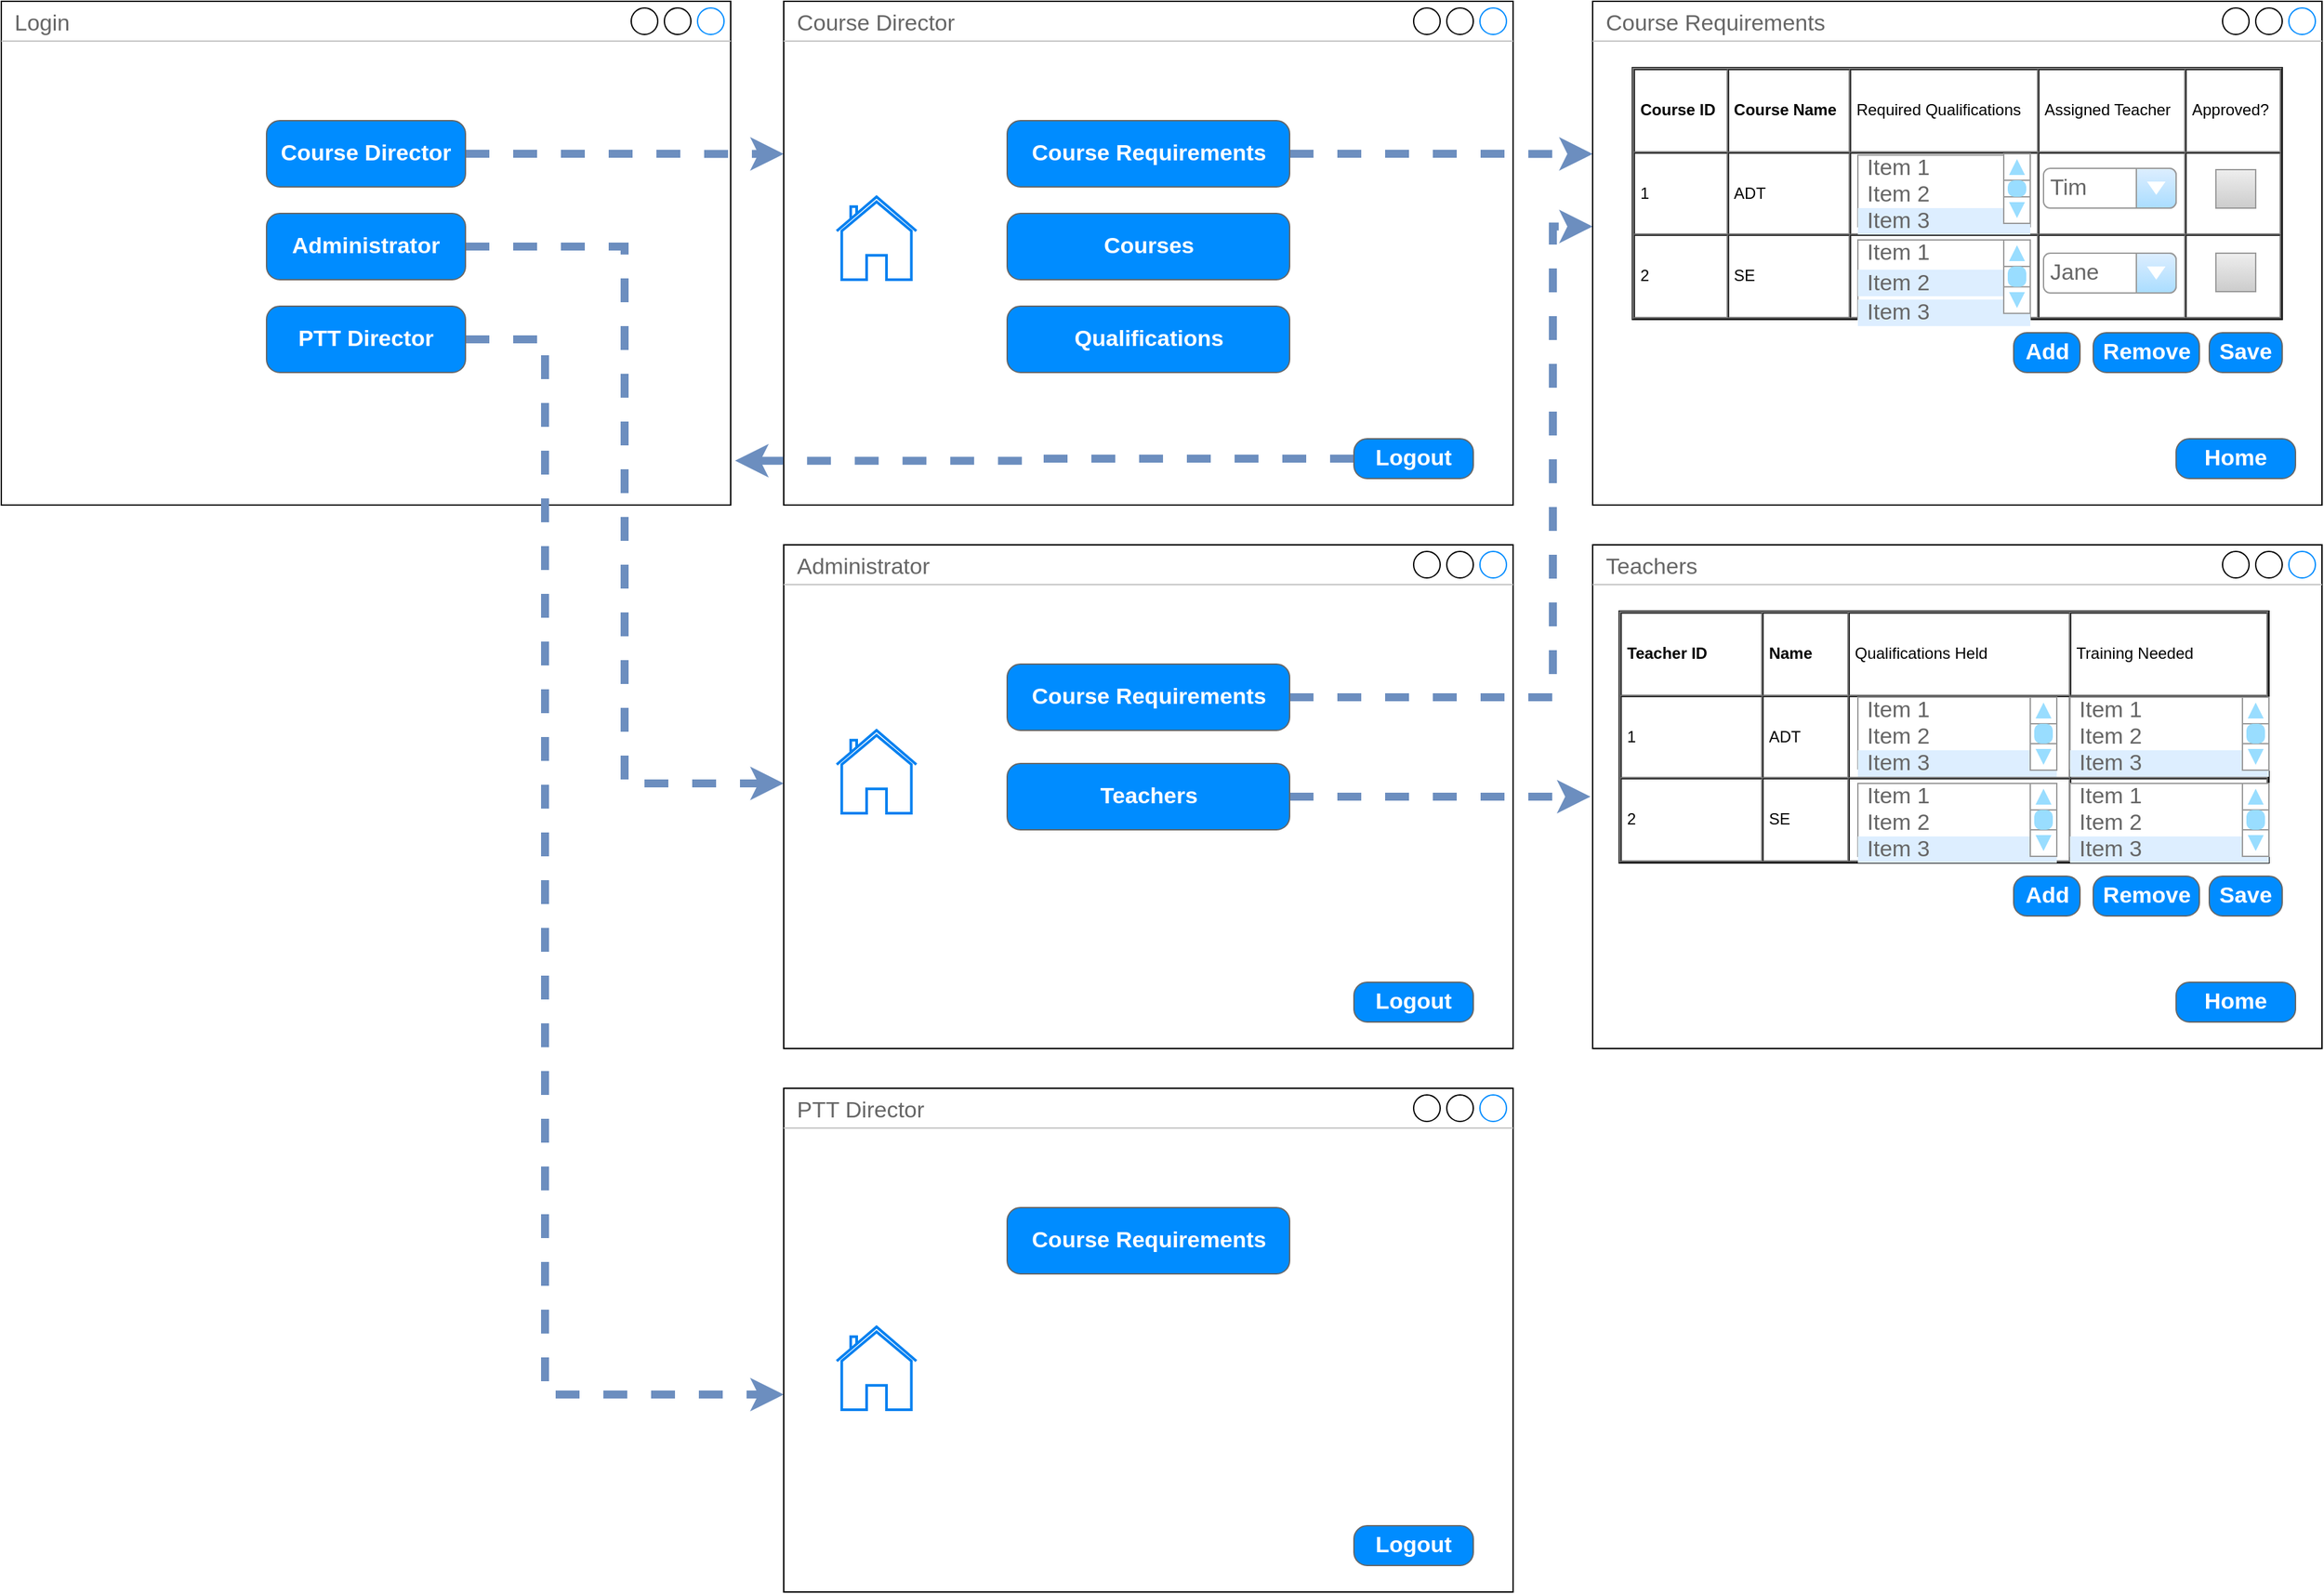 <mxfile version="12.7.1" type="github">
  <diagram id="q0DXG7_D4mCsrT8UMNSQ" name="Page-1">
    <mxGraphModel dx="1525" dy="1005" grid="1" gridSize="10" guides="1" tooltips="1" connect="1" arrows="1" fold="1" page="1" pageScale="1" pageWidth="827" pageHeight="1169" math="0" shadow="0">
      <root>
        <mxCell id="0" />
        <mxCell id="1" parent="0" />
        <mxCell id="L5prJ-QZaNP_GwUlff3l-1" value="Login" style="strokeWidth=1;shadow=0;dashed=0;align=center;html=1;shape=mxgraph.mockup.containers.window;align=left;verticalAlign=top;spacingLeft=8;strokeColor2=#008cff;strokeColor3=#c4c4c4;fontColor=#666666;mainText=;fontSize=17;labelBackgroundColor=none;" vertex="1" parent="1">
          <mxGeometry x="40" y="40" width="550" height="380" as="geometry" />
        </mxCell>
        <mxCell id="L5prJ-QZaNP_GwUlff3l-18" style="edgeStyle=orthogonalEdgeStyle;rounded=0;orthogonalLoop=1;jettySize=auto;html=1;entryX=0;entryY=0.303;entryDx=0;entryDy=0;entryPerimeter=0;strokeWidth=6;fillColor=#dae8fc;strokeColor=#6c8ebf;dashed=1;" edge="1" parent="1" source="L5prJ-QZaNP_GwUlff3l-2" target="L5prJ-QZaNP_GwUlff3l-5">
          <mxGeometry relative="1" as="geometry" />
        </mxCell>
        <mxCell id="L5prJ-QZaNP_GwUlff3l-2" value="Course Director" style="strokeWidth=1;shadow=0;dashed=0;align=center;html=1;shape=mxgraph.mockup.buttons.button;strokeColor=#666666;fontColor=#ffffff;mainText=;buttonStyle=round;fontSize=17;fontStyle=1;fillColor=#008cff;whiteSpace=wrap;" vertex="1" parent="1">
          <mxGeometry x="240" y="130" width="150" height="50" as="geometry" />
        </mxCell>
        <mxCell id="L5prJ-QZaNP_GwUlff3l-19" style="edgeStyle=orthogonalEdgeStyle;rounded=0;orthogonalLoop=1;jettySize=auto;html=1;strokeWidth=6;fillColor=#dae8fc;strokeColor=#6c8ebf;dashed=1;" edge="1" parent="1" source="L5prJ-QZaNP_GwUlff3l-3" target="L5prJ-QZaNP_GwUlff3l-11">
          <mxGeometry relative="1" as="geometry">
            <Array as="points">
              <mxPoint x="510" y="225" />
              <mxPoint x="510" y="630" />
            </Array>
          </mxGeometry>
        </mxCell>
        <mxCell id="L5prJ-QZaNP_GwUlff3l-3" value="Administrator" style="strokeWidth=1;shadow=0;dashed=0;align=center;html=1;shape=mxgraph.mockup.buttons.button;strokeColor=#666666;fontColor=#ffffff;mainText=;buttonStyle=round;fontSize=17;fontStyle=1;fillColor=#008cff;whiteSpace=wrap;" vertex="1" parent="1">
          <mxGeometry x="240" y="200" width="150" height="50" as="geometry" />
        </mxCell>
        <mxCell id="L5prJ-QZaNP_GwUlff3l-20" style="edgeStyle=orthogonalEdgeStyle;rounded=0;orthogonalLoop=1;jettySize=auto;html=1;entryX=0;entryY=0.608;entryDx=0;entryDy=0;entryPerimeter=0;strokeWidth=6;fillColor=#dae8fc;strokeColor=#6c8ebf;dashed=1;" edge="1" parent="1" source="L5prJ-QZaNP_GwUlff3l-4" target="L5prJ-QZaNP_GwUlff3l-15">
          <mxGeometry relative="1" as="geometry">
            <Array as="points">
              <mxPoint x="450" y="295" />
              <mxPoint x="450" y="1091" />
            </Array>
          </mxGeometry>
        </mxCell>
        <mxCell id="L5prJ-QZaNP_GwUlff3l-4" value="PTT Director" style="strokeWidth=1;shadow=0;dashed=0;align=center;html=1;shape=mxgraph.mockup.buttons.button;strokeColor=#666666;fontColor=#ffffff;mainText=;buttonStyle=round;fontSize=17;fontStyle=1;fillColor=#008cff;whiteSpace=wrap;" vertex="1" parent="1">
          <mxGeometry x="240" y="270" width="150" height="50" as="geometry" />
        </mxCell>
        <mxCell id="L5prJ-QZaNP_GwUlff3l-5" value="Course Director" style="strokeWidth=1;shadow=0;dashed=0;align=center;html=1;shape=mxgraph.mockup.containers.window;align=left;verticalAlign=top;spacingLeft=8;strokeColor2=#008cff;strokeColor3=#c4c4c4;fontColor=#666666;mainText=;fontSize=17;labelBackgroundColor=none;" vertex="1" parent="1">
          <mxGeometry x="630" y="40" width="550" height="380" as="geometry" />
        </mxCell>
        <mxCell id="L5prJ-QZaNP_GwUlff3l-103" style="edgeStyle=orthogonalEdgeStyle;rounded=0;orthogonalLoop=1;jettySize=auto;html=1;entryX=0;entryY=0.303;entryDx=0;entryDy=0;entryPerimeter=0;dashed=1;strokeColor=#6c8ebf;strokeWidth=6;fillColor=#dae8fc;" edge="1" parent="1" source="L5prJ-QZaNP_GwUlff3l-6" target="L5prJ-QZaNP_GwUlff3l-21">
          <mxGeometry relative="1" as="geometry" />
        </mxCell>
        <mxCell id="L5prJ-QZaNP_GwUlff3l-6" value="Course Requirements" style="strokeWidth=1;shadow=0;dashed=0;align=center;html=1;shape=mxgraph.mockup.buttons.button;strokeColor=#666666;fontColor=#ffffff;mainText=;buttonStyle=round;fontSize=17;fontStyle=1;fillColor=#008cff;whiteSpace=wrap;" vertex="1" parent="1">
          <mxGeometry x="798.5" y="130" width="213" height="50" as="geometry" />
        </mxCell>
        <mxCell id="L5prJ-QZaNP_GwUlff3l-9" value="Courses" style="strokeWidth=1;shadow=0;dashed=0;align=center;html=1;shape=mxgraph.mockup.buttons.button;strokeColor=#666666;fontColor=#ffffff;mainText=;buttonStyle=round;fontSize=17;fontStyle=1;fillColor=#008cff;whiteSpace=wrap;" vertex="1" parent="1">
          <mxGeometry x="798.5" y="200" width="213" height="50" as="geometry" />
        </mxCell>
        <mxCell id="L5prJ-QZaNP_GwUlff3l-10" value="Qualifications" style="strokeWidth=1;shadow=0;dashed=0;align=center;html=1;shape=mxgraph.mockup.buttons.button;strokeColor=#666666;fontColor=#ffffff;mainText=;buttonStyle=round;fontSize=17;fontStyle=1;fillColor=#008cff;whiteSpace=wrap;" vertex="1" parent="1">
          <mxGeometry x="798.5" y="270" width="213" height="50" as="geometry" />
        </mxCell>
        <mxCell id="L5prJ-QZaNP_GwUlff3l-11" value="Administrator" style="strokeWidth=1;shadow=0;dashed=0;align=center;html=1;shape=mxgraph.mockup.containers.window;align=left;verticalAlign=top;spacingLeft=8;strokeColor2=#008cff;strokeColor3=#c4c4c4;fontColor=#666666;mainText=;fontSize=17;labelBackgroundColor=none;" vertex="1" parent="1">
          <mxGeometry x="630" y="450" width="550" height="380" as="geometry" />
        </mxCell>
        <mxCell id="L5prJ-QZaNP_GwUlff3l-107" style="edgeStyle=orthogonalEdgeStyle;rounded=0;orthogonalLoop=1;jettySize=auto;html=1;entryX=0;entryY=0.447;entryDx=0;entryDy=0;entryPerimeter=0;dashed=1;strokeColor=#6c8ebf;strokeWidth=6;fillColor=#dae8fc;" edge="1" parent="1" source="L5prJ-QZaNP_GwUlff3l-12" target="L5prJ-QZaNP_GwUlff3l-21">
          <mxGeometry relative="1" as="geometry">
            <Array as="points">
              <mxPoint x="1210" y="565" />
              <mxPoint x="1210" y="210" />
            </Array>
          </mxGeometry>
        </mxCell>
        <mxCell id="L5prJ-QZaNP_GwUlff3l-12" value="Course Requirements" style="strokeWidth=1;shadow=0;dashed=0;align=center;html=1;shape=mxgraph.mockup.buttons.button;strokeColor=#666666;fontColor=#ffffff;mainText=;buttonStyle=round;fontSize=17;fontStyle=1;fillColor=#008cff;whiteSpace=wrap;" vertex="1" parent="1">
          <mxGeometry x="798.5" y="540" width="213" height="50" as="geometry" />
        </mxCell>
        <mxCell id="L5prJ-QZaNP_GwUlff3l-106" style="edgeStyle=orthogonalEdgeStyle;rounded=0;orthogonalLoop=1;jettySize=auto;html=1;entryX=-0.003;entryY=0.5;entryDx=0;entryDy=0;entryPerimeter=0;dashed=1;strokeColor=#6c8ebf;strokeWidth=6;fillColor=#dae8fc;" edge="1" parent="1" source="L5prJ-QZaNP_GwUlff3l-14" target="L5prJ-QZaNP_GwUlff3l-29">
          <mxGeometry relative="1" as="geometry" />
        </mxCell>
        <mxCell id="L5prJ-QZaNP_GwUlff3l-14" value="Teachers" style="strokeWidth=1;shadow=0;dashed=0;align=center;html=1;shape=mxgraph.mockup.buttons.button;strokeColor=#666666;fontColor=#ffffff;mainText=;buttonStyle=round;fontSize=17;fontStyle=1;fillColor=#008cff;whiteSpace=wrap;" vertex="1" parent="1">
          <mxGeometry x="798.5" y="615" width="213" height="50" as="geometry" />
        </mxCell>
        <mxCell id="L5prJ-QZaNP_GwUlff3l-15" value="PTT Director" style="strokeWidth=1;shadow=0;dashed=0;align=center;html=1;shape=mxgraph.mockup.containers.window;align=left;verticalAlign=top;spacingLeft=8;strokeColor2=#008cff;strokeColor3=#c4c4c4;fontColor=#666666;mainText=;fontSize=17;labelBackgroundColor=none;" vertex="1" parent="1">
          <mxGeometry x="630" y="860" width="550" height="380" as="geometry" />
        </mxCell>
        <mxCell id="L5prJ-QZaNP_GwUlff3l-16" value="Course Requirements" style="strokeWidth=1;shadow=0;dashed=0;align=center;html=1;shape=mxgraph.mockup.buttons.button;strokeColor=#666666;fontColor=#ffffff;mainText=;buttonStyle=round;fontSize=17;fontStyle=1;fillColor=#008cff;whiteSpace=wrap;" vertex="1" parent="1">
          <mxGeometry x="798.5" y="950" width="213" height="50" as="geometry" />
        </mxCell>
        <mxCell id="L5prJ-QZaNP_GwUlff3l-21" value="Course Requirements" style="strokeWidth=1;shadow=0;dashed=0;align=center;html=1;shape=mxgraph.mockup.containers.window;align=left;verticalAlign=top;spacingLeft=8;strokeColor2=#008cff;strokeColor3=#c4c4c4;fontColor=#666666;mainText=;fontSize=17;labelBackgroundColor=none;" vertex="1" parent="1">
          <mxGeometry x="1240" y="40" width="550" height="380" as="geometry" />
        </mxCell>
        <mxCell id="L5prJ-QZaNP_GwUlff3l-105" style="edgeStyle=orthogonalEdgeStyle;rounded=0;orthogonalLoop=1;jettySize=auto;html=1;entryX=1.006;entryY=0.912;entryDx=0;entryDy=0;entryPerimeter=0;dashed=1;strokeColor=#6c8ebf;strokeWidth=6;fillColor=#dae8fc;" edge="1" parent="1" source="L5prJ-QZaNP_GwUlff3l-25" target="L5prJ-QZaNP_GwUlff3l-1">
          <mxGeometry relative="1" as="geometry" />
        </mxCell>
        <mxCell id="L5prJ-QZaNP_GwUlff3l-25" value="Logout" style="strokeWidth=1;shadow=0;dashed=0;align=center;html=1;shape=mxgraph.mockup.buttons.button;strokeColor=#666666;fontColor=#ffffff;mainText=;buttonStyle=round;fontSize=17;fontStyle=1;fillColor=#008cff;whiteSpace=wrap;" vertex="1" parent="1">
          <mxGeometry x="1060" y="370" width="90" height="30" as="geometry" />
        </mxCell>
        <mxCell id="L5prJ-QZaNP_GwUlff3l-26" value="Logout" style="strokeWidth=1;shadow=0;dashed=0;align=center;html=1;shape=mxgraph.mockup.buttons.button;strokeColor=#666666;fontColor=#ffffff;mainText=;buttonStyle=round;fontSize=17;fontStyle=1;fillColor=#008cff;whiteSpace=wrap;" vertex="1" parent="1">
          <mxGeometry x="1060" y="780" width="90" height="30" as="geometry" />
        </mxCell>
        <mxCell id="L5prJ-QZaNP_GwUlff3l-27" value="Logout" style="strokeWidth=1;shadow=0;dashed=0;align=center;html=1;shape=mxgraph.mockup.buttons.button;strokeColor=#666666;fontColor=#ffffff;mainText=;buttonStyle=round;fontSize=17;fontStyle=1;fillColor=#008cff;whiteSpace=wrap;" vertex="1" parent="1">
          <mxGeometry x="1060" y="1190" width="90" height="30" as="geometry" />
        </mxCell>
        <mxCell id="L5prJ-QZaNP_GwUlff3l-28" value="Home" style="strokeWidth=1;shadow=0;dashed=0;align=center;html=1;shape=mxgraph.mockup.buttons.button;strokeColor=#666666;fontColor=#ffffff;mainText=;buttonStyle=round;fontSize=17;fontStyle=1;fillColor=#008cff;whiteSpace=wrap;" vertex="1" parent="1">
          <mxGeometry x="1680" y="370" width="90" height="30" as="geometry" />
        </mxCell>
        <mxCell id="L5prJ-QZaNP_GwUlff3l-29" value="Teachers" style="strokeWidth=1;shadow=0;dashed=0;align=center;html=1;shape=mxgraph.mockup.containers.window;align=left;verticalAlign=top;spacingLeft=8;strokeColor2=#008cff;strokeColor3=#c4c4c4;fontColor=#666666;mainText=;fontSize=17;labelBackgroundColor=none;" vertex="1" parent="1">
          <mxGeometry x="1240" y="450" width="550" height="380" as="geometry" />
        </mxCell>
        <mxCell id="L5prJ-QZaNP_GwUlff3l-30" value="Home" style="strokeWidth=1;shadow=0;dashed=0;align=center;html=1;shape=mxgraph.mockup.buttons.button;strokeColor=#666666;fontColor=#ffffff;mainText=;buttonStyle=round;fontSize=17;fontStyle=1;fillColor=#008cff;whiteSpace=wrap;" vertex="1" parent="1">
          <mxGeometry x="1680" y="780" width="90" height="30" as="geometry" />
        </mxCell>
        <mxCell id="L5prJ-QZaNP_GwUlff3l-31" value="" style="html=1;verticalLabelPosition=bottom;align=center;labelBackgroundColor=#ffffff;verticalAlign=top;strokeWidth=2;strokeColor=#0080F0;shadow=0;dashed=0;shape=mxgraph.ios7.icons.home;" vertex="1" parent="1">
          <mxGeometry x="670" y="187.5" width="60" height="62.5" as="geometry" />
        </mxCell>
        <mxCell id="L5prJ-QZaNP_GwUlff3l-32" value="" style="html=1;verticalLabelPosition=bottom;align=center;labelBackgroundColor=#ffffff;verticalAlign=top;strokeWidth=2;strokeColor=#0080F0;shadow=0;dashed=0;shape=mxgraph.ios7.icons.home;" vertex="1" parent="1">
          <mxGeometry x="670" y="590" width="60" height="62.5" as="geometry" />
        </mxCell>
        <mxCell id="L5prJ-QZaNP_GwUlff3l-33" value="" style="html=1;verticalLabelPosition=bottom;align=center;labelBackgroundColor=#ffffff;verticalAlign=top;strokeWidth=2;strokeColor=#0080F0;shadow=0;dashed=0;shape=mxgraph.ios7.icons.home;" vertex="1" parent="1">
          <mxGeometry x="670" y="1040" width="60" height="62.5" as="geometry" />
        </mxCell>
        <mxCell id="L5prJ-QZaNP_GwUlff3l-55" value="" style="group" vertex="1" connectable="0" parent="1">
          <mxGeometry x="1270" y="90" width="490" height="190" as="geometry" />
        </mxCell>
        <mxCell id="L5prJ-QZaNP_GwUlff3l-34" value="&lt;table cellpadding=&quot;4&quot; cellspacing=&quot;0&quot; border=&quot;1&quot; style=&quot;font-size: 1em ; width: 100% ; height: 100%&quot;&gt;&lt;tbody&gt;&lt;tr&gt;&lt;th&gt;Course ID&lt;/th&gt;&lt;th&gt;Course Name&lt;/th&gt;&lt;td&gt;Required Qualifications&lt;/td&gt;&lt;td&gt;Assigned Teacher&lt;/td&gt;&lt;td&gt;Approved?&lt;/td&gt;&lt;/tr&gt;&lt;tr&gt;&lt;td&gt;1&lt;/td&gt;&lt;td&gt;ADT&lt;/td&gt;&lt;td&gt;&lt;br&gt;&lt;/td&gt;&lt;td&gt;&lt;br&gt;&lt;/td&gt;&lt;td&gt;&lt;br&gt;&lt;/td&gt;&lt;/tr&gt;&lt;tr&gt;&lt;td&gt;2&lt;/td&gt;&lt;td&gt;SE&lt;/td&gt;&lt;td&gt;&lt;br&gt;&lt;/td&gt;&lt;td&gt;&lt;br&gt;&lt;/td&gt;&lt;td&gt;&lt;br&gt;&lt;/td&gt;&lt;/tr&gt;&lt;/tbody&gt;&lt;/table&gt; " style="verticalAlign=top;align=left;overflow=fill;fontSize=12;fontFamily=Helvetica;html=1" vertex="1" parent="L5prJ-QZaNP_GwUlff3l-55">
          <mxGeometry width="490" height="190" as="geometry" />
        </mxCell>
        <mxCell id="L5prJ-QZaNP_GwUlff3l-35" value="" style="strokeWidth=1;shadow=0;dashed=0;align=center;html=1;shape=mxgraph.mockup.forms.rrect;rSize=0;strokeColor=#999999;fillColor=#ffffff;" vertex="1" parent="L5prJ-QZaNP_GwUlff3l-55">
          <mxGeometry x="170" y="66" width="130" height="54" as="geometry" />
        </mxCell>
        <mxCell id="L5prJ-QZaNP_GwUlff3l-37" value="Item 1" style="strokeWidth=1;shadow=0;dashed=0;align=center;html=1;shape=mxgraph.mockup.forms.anchor;fontSize=17;fontColor=#666666;align=left;spacingLeft=5;resizeWidth=1;" vertex="1" parent="L5prJ-QZaNP_GwUlff3l-35">
          <mxGeometry width="130" height="20" relative="1" as="geometry">
            <mxPoint as="offset" />
          </mxGeometry>
        </mxCell>
        <mxCell id="L5prJ-QZaNP_GwUlff3l-38" value="Item 2" style="strokeWidth=1;shadow=0;dashed=0;align=center;html=1;shape=mxgraph.mockup.forms.anchor;fontSize=17;fontColor=#666666;align=left;spacingLeft=5;resizeWidth=1;" vertex="1" parent="L5prJ-QZaNP_GwUlff3l-35">
          <mxGeometry width="130" height="20" relative="1" as="geometry">
            <mxPoint y="20" as="offset" />
          </mxGeometry>
        </mxCell>
        <mxCell id="L5prJ-QZaNP_GwUlff3l-39" value="Item 3" style="strokeWidth=1;shadow=0;dashed=0;align=center;html=1;shape=mxgraph.mockup.forms.rrect;rSize=0;fontSize=17;fontColor=#666666;align=left;spacingLeft=5;fillColor=#ddeeff;strokeColor=none;resizeWidth=1;" vertex="1" parent="L5prJ-QZaNP_GwUlff3l-35">
          <mxGeometry width="130" height="20" relative="1" as="geometry">
            <mxPoint y="40" as="offset" />
          </mxGeometry>
        </mxCell>
        <mxCell id="L5prJ-QZaNP_GwUlff3l-40" value="" style="strokeWidth=1;shadow=0;dashed=0;align=center;html=1;shape=mxgraph.mockup.forms.anchor;fontSize=17;fontColor=#666666;align=left;spacingLeft=5;resizeWidth=1;" vertex="1" parent="L5prJ-QZaNP_GwUlff3l-35">
          <mxGeometry width="130" height="20" relative="1" as="geometry">
            <mxPoint y="60" as="offset" />
          </mxGeometry>
        </mxCell>
        <mxCell id="L5prJ-QZaNP_GwUlff3l-41" value="" style="verticalLabelPosition=bottom;shadow=0;dashed=0;align=center;html=1;verticalAlign=top;strokeWidth=1;shape=mxgraph.mockup.navigation.scrollBar;strokeColor=#999999;barPos=20;fillColor2=#99ddff;strokeColor2=none;direction=north;" vertex="1" parent="L5prJ-QZaNP_GwUlff3l-55">
          <mxGeometry x="280" y="65" width="20" height="52.5" as="geometry" />
        </mxCell>
        <mxCell id="L5prJ-QZaNP_GwUlff3l-42" value="" style="verticalLabelPosition=bottom;shadow=0;dashed=0;align=center;html=1;verticalAlign=top;strokeWidth=1;shape=mxgraph.mockup.navigation.scrollBar;strokeColor=#999999;barPos=20;fillColor2=#99ddff;strokeColor2=none;direction=north;" vertex="1" parent="L5prJ-QZaNP_GwUlff3l-55">
          <mxGeometry x="280" y="130" width="20" height="52.5" as="geometry" />
        </mxCell>
        <mxCell id="L5prJ-QZaNP_GwUlff3l-43" value="" style="strokeWidth=1;shadow=0;dashed=0;align=center;html=1;shape=mxgraph.mockup.forms.rrect;rSize=0;strokeColor=#999999;fillColor=#ffffff;" vertex="1" parent="L5prJ-QZaNP_GwUlff3l-55">
          <mxGeometry x="170" y="130" width="130" height="60" as="geometry" />
        </mxCell>
        <mxCell id="L5prJ-QZaNP_GwUlff3l-44" value="Item 1" style="strokeWidth=1;shadow=0;dashed=0;align=center;html=1;shape=mxgraph.mockup.forms.anchor;fontSize=17;fontColor=#666666;align=left;spacingLeft=5;resizeWidth=1;" vertex="1" parent="L5prJ-QZaNP_GwUlff3l-43">
          <mxGeometry width="130" height="20" relative="1" as="geometry">
            <mxPoint as="offset" />
          </mxGeometry>
        </mxCell>
        <mxCell id="L5prJ-QZaNP_GwUlff3l-45" value="Item 2" style="strokeWidth=1;shadow=0;dashed=0;align=center;html=1;shape=mxgraph.mockup.forms.anchor;fontSize=17;fontColor=#666666;align=left;spacingLeft=5;resizeWidth=1;" vertex="1" parent="L5prJ-QZaNP_GwUlff3l-43">
          <mxGeometry width="130" height="20" relative="1" as="geometry">
            <mxPoint y="20" as="offset" />
          </mxGeometry>
        </mxCell>
        <mxCell id="L5prJ-QZaNP_GwUlff3l-46" value="Item 2" style="strokeWidth=1;shadow=0;dashed=0;align=center;html=1;shape=mxgraph.mockup.forms.rrect;rSize=0;fontSize=17;fontColor=#666666;align=left;spacingLeft=5;fillColor=#ddeeff;strokeColor=none;resizeWidth=1;" vertex="1" parent="L5prJ-QZaNP_GwUlff3l-43">
          <mxGeometry width="130" height="20" relative="1" as="geometry">
            <mxPoint y="22.5" as="offset" />
          </mxGeometry>
        </mxCell>
        <mxCell id="L5prJ-QZaNP_GwUlff3l-47" value="" style="strokeWidth=1;shadow=0;dashed=0;align=center;html=1;shape=mxgraph.mockup.forms.anchor;fontSize=17;fontColor=#666666;align=left;spacingLeft=5;resizeWidth=1;" vertex="1" parent="L5prJ-QZaNP_GwUlff3l-43">
          <mxGeometry width="130" height="20" relative="1" as="geometry">
            <mxPoint y="60" as="offset" />
          </mxGeometry>
        </mxCell>
        <mxCell id="L5prJ-QZaNP_GwUlff3l-49" value="Item 3" style="strokeWidth=1;shadow=0;dashed=0;align=center;html=1;shape=mxgraph.mockup.forms.rrect;rSize=0;fontSize=17;fontColor=#666666;align=left;spacingLeft=5;fillColor=#ddeeff;strokeColor=none;resizeWidth=1;" vertex="1" parent="L5prJ-QZaNP_GwUlff3l-43">
          <mxGeometry width="130" height="20" relative="1" as="geometry">
            <mxPoint y="45" as="offset" />
          </mxGeometry>
        </mxCell>
        <mxCell id="L5prJ-QZaNP_GwUlff3l-48" value="" style="verticalLabelPosition=bottom;shadow=0;dashed=0;align=center;html=1;verticalAlign=top;strokeWidth=1;shape=mxgraph.mockup.navigation.scrollBar;strokeColor=#999999;barPos=100;fillColor2=#99ddff;strokeColor2=none;direction=north;" vertex="1" parent="L5prJ-QZaNP_GwUlff3l-43">
          <mxGeometry x="110" width="20" height="55.385" as="geometry" />
        </mxCell>
        <mxCell id="L5prJ-QZaNP_GwUlff3l-50" value="Tim" style="strokeWidth=1;shadow=0;dashed=0;align=center;html=1;shape=mxgraph.mockup.forms.comboBox;strokeColor=#999999;fillColor=#ddeeff;align=left;fillColor2=#aaddff;mainText=;fontColor=#666666;fontSize=17;spacingLeft=3;" vertex="1" parent="L5prJ-QZaNP_GwUlff3l-55">
          <mxGeometry x="310" y="76" width="100" height="30" as="geometry" />
        </mxCell>
        <mxCell id="L5prJ-QZaNP_GwUlff3l-51" value="Jane" style="strokeWidth=1;shadow=0;dashed=0;align=center;html=1;shape=mxgraph.mockup.forms.comboBox;strokeColor=#999999;fillColor=#ddeeff;align=left;fillColor2=#aaddff;mainText=;fontColor=#666666;fontSize=17;spacingLeft=3;" vertex="1" parent="L5prJ-QZaNP_GwUlff3l-55">
          <mxGeometry x="310" y="140" width="100" height="30" as="geometry" />
        </mxCell>
        <mxCell id="L5prJ-QZaNP_GwUlff3l-52" value="" style="strokeWidth=1;shadow=0;dashed=0;align=center;html=1;shape=mxgraph.mockup.forms.rrect;rSize=0;fillColor=#eeeeee;strokeColor=#999999;gradientColor=#cccccc;align=left;spacingLeft=4;fontSize=17;fontColor=#666666;labelPosition=right;" vertex="1" parent="L5prJ-QZaNP_GwUlff3l-55">
          <mxGeometry x="440" y="77" width="30" height="29" as="geometry" />
        </mxCell>
        <mxCell id="L5prJ-QZaNP_GwUlff3l-53" value="" style="strokeWidth=1;shadow=0;dashed=0;align=center;html=1;shape=mxgraph.mockup.forms.rrect;rSize=0;fillColor=#eeeeee;strokeColor=#999999;gradientColor=#cccccc;align=left;spacingLeft=4;fontSize=17;fontColor=#666666;labelPosition=right;" vertex="1" parent="L5prJ-QZaNP_GwUlff3l-55">
          <mxGeometry x="440" y="140" width="30" height="29" as="geometry" />
        </mxCell>
        <mxCell id="L5prJ-QZaNP_GwUlff3l-54" value="" style="shape=image;html=1;verticalAlign=top;verticalLabelPosition=bottom;labelBackgroundColor=#ffffff;imageAspect=0;aspect=fixed;image=https://cdn0.iconfinder.com/data/icons/typicons-2/24/tick-128.png" vertex="1" parent="L5prJ-QZaNP_GwUlff3l-55">
          <mxGeometry x="440" y="73.75" width="30" height="30" as="geometry" />
        </mxCell>
        <mxCell id="L5prJ-QZaNP_GwUlff3l-56" value="Add" style="strokeWidth=1;shadow=0;dashed=0;align=center;html=1;shape=mxgraph.mockup.buttons.button;strokeColor=#666666;fontColor=#ffffff;mainText=;buttonStyle=round;fontSize=17;fontStyle=1;fillColor=#008cff;whiteSpace=wrap;" vertex="1" parent="1">
          <mxGeometry x="1557.5" y="290" width="50" height="30" as="geometry" />
        </mxCell>
        <mxCell id="L5prJ-QZaNP_GwUlff3l-57" value="Remove" style="strokeWidth=1;shadow=0;dashed=0;align=center;html=1;shape=mxgraph.mockup.buttons.button;strokeColor=#666666;fontColor=#ffffff;mainText=;buttonStyle=round;fontSize=17;fontStyle=1;fillColor=#008cff;whiteSpace=wrap;" vertex="1" parent="1">
          <mxGeometry x="1617.5" y="290" width="80" height="30" as="geometry" />
        </mxCell>
        <mxCell id="L5prJ-QZaNP_GwUlff3l-58" value="Save" style="strokeWidth=1;shadow=0;dashed=0;align=center;html=1;shape=mxgraph.mockup.buttons.button;strokeColor=#666666;fontColor=#ffffff;mainText=;buttonStyle=round;fontSize=17;fontStyle=1;fillColor=#008cff;whiteSpace=wrap;" vertex="1" parent="1">
          <mxGeometry x="1705" y="290" width="55" height="30" as="geometry" />
        </mxCell>
        <mxCell id="L5prJ-QZaNP_GwUlff3l-59" value="" style="group" vertex="1" connectable="0" parent="1">
          <mxGeometry x="1260" y="500" width="490" height="190" as="geometry" />
        </mxCell>
        <mxCell id="L5prJ-QZaNP_GwUlff3l-60" value="&lt;table cellpadding=&quot;4&quot; cellspacing=&quot;0&quot; border=&quot;1&quot; style=&quot;font-size: 1em ; width: 100% ; height: 100%&quot;&gt;&lt;tbody&gt;&lt;tr&gt;&lt;th&gt;Teacher ID&lt;/th&gt;&lt;th&gt;Name&lt;/th&gt;&lt;td&gt;Qualifications Held&lt;/td&gt;&lt;td&gt;Training Needed&lt;/td&gt;&lt;/tr&gt;&lt;tr&gt;&lt;td&gt;1&lt;/td&gt;&lt;td&gt;ADT&lt;/td&gt;&lt;td&gt;&lt;br&gt;&lt;/td&gt;&lt;td&gt;&lt;br&gt;&lt;/td&gt;&lt;/tr&gt;&lt;tr&gt;&lt;td&gt;2&lt;/td&gt;&lt;td&gt;SE&lt;/td&gt;&lt;td&gt;&lt;br&gt;&lt;/td&gt;&lt;td&gt;&lt;br&gt;&lt;/td&gt;&lt;/tr&gt;&lt;/tbody&gt;&lt;/table&gt; " style="verticalAlign=top;align=left;overflow=fill;fontSize=12;fontFamily=Helvetica;html=1" vertex="1" parent="L5prJ-QZaNP_GwUlff3l-59">
          <mxGeometry width="490" height="190" as="geometry" />
        </mxCell>
        <mxCell id="L5prJ-QZaNP_GwUlff3l-61" value="" style="strokeWidth=1;shadow=0;dashed=0;align=center;html=1;shape=mxgraph.mockup.forms.rrect;rSize=0;strokeColor=#999999;fillColor=#ffffff;" vertex="1" parent="L5prJ-QZaNP_GwUlff3l-59">
          <mxGeometry x="180" y="65" width="150" height="54" as="geometry" />
        </mxCell>
        <mxCell id="L5prJ-QZaNP_GwUlff3l-62" value="Item 1" style="strokeWidth=1;shadow=0;dashed=0;align=center;html=1;shape=mxgraph.mockup.forms.anchor;fontSize=17;fontColor=#666666;align=left;spacingLeft=5;resizeWidth=1;" vertex="1" parent="L5prJ-QZaNP_GwUlff3l-61">
          <mxGeometry width="150" height="20" relative="1" as="geometry">
            <mxPoint as="offset" />
          </mxGeometry>
        </mxCell>
        <mxCell id="L5prJ-QZaNP_GwUlff3l-63" value="Item 2" style="strokeWidth=1;shadow=0;dashed=0;align=center;html=1;shape=mxgraph.mockup.forms.anchor;fontSize=17;fontColor=#666666;align=left;spacingLeft=5;resizeWidth=1;" vertex="1" parent="L5prJ-QZaNP_GwUlff3l-61">
          <mxGeometry width="150" height="20" relative="1" as="geometry">
            <mxPoint y="20" as="offset" />
          </mxGeometry>
        </mxCell>
        <mxCell id="L5prJ-QZaNP_GwUlff3l-64" value="Item 3" style="strokeWidth=1;shadow=0;dashed=0;align=center;html=1;shape=mxgraph.mockup.forms.rrect;rSize=0;fontSize=17;fontColor=#666666;align=left;spacingLeft=5;fillColor=#ddeeff;strokeColor=none;resizeWidth=1;" vertex="1" parent="L5prJ-QZaNP_GwUlff3l-61">
          <mxGeometry width="150" height="20" relative="1" as="geometry">
            <mxPoint y="40" as="offset" />
          </mxGeometry>
        </mxCell>
        <mxCell id="L5prJ-QZaNP_GwUlff3l-65" value="" style="strokeWidth=1;shadow=0;dashed=0;align=center;html=1;shape=mxgraph.mockup.forms.anchor;fontSize=17;fontColor=#666666;align=left;spacingLeft=5;resizeWidth=1;" vertex="1" parent="L5prJ-QZaNP_GwUlff3l-61">
          <mxGeometry width="150" height="20" relative="1" as="geometry">
            <mxPoint y="60" as="offset" />
          </mxGeometry>
        </mxCell>
        <mxCell id="L5prJ-QZaNP_GwUlff3l-66" value="" style="verticalLabelPosition=bottom;shadow=0;dashed=0;align=center;html=1;verticalAlign=top;strokeWidth=1;shape=mxgraph.mockup.navigation.scrollBar;strokeColor=#999999;barPos=20;fillColor2=#99ddff;strokeColor2=none;direction=north;" vertex="1" parent="L5prJ-QZaNP_GwUlff3l-59">
          <mxGeometry x="310" y="65" width="20" height="55" as="geometry" />
        </mxCell>
        <mxCell id="L5prJ-QZaNP_GwUlff3l-84" value="" style="verticalLabelPosition=bottom;shadow=0;dashed=0;align=center;html=1;verticalAlign=top;strokeWidth=1;shape=mxgraph.mockup.navigation.scrollBar;strokeColor=#999999;barPos=20;fillColor2=#99ddff;strokeColor2=none;direction=north;" vertex="1" parent="L5prJ-QZaNP_GwUlff3l-59">
          <mxGeometry x="310" y="130" width="20" height="55" as="geometry" />
        </mxCell>
        <mxCell id="L5prJ-QZaNP_GwUlff3l-85" value="" style="strokeWidth=1;shadow=0;dashed=0;align=center;html=1;shape=mxgraph.mockup.forms.rrect;rSize=0;strokeColor=#999999;fillColor=#ffffff;" vertex="1" parent="L5prJ-QZaNP_GwUlff3l-59">
          <mxGeometry x="180" y="130" width="150" height="55" as="geometry" />
        </mxCell>
        <mxCell id="L5prJ-QZaNP_GwUlff3l-86" value="Item 1" style="strokeWidth=1;shadow=0;dashed=0;align=center;html=1;shape=mxgraph.mockup.forms.anchor;fontSize=17;fontColor=#666666;align=left;spacingLeft=5;resizeWidth=1;" vertex="1" parent="L5prJ-QZaNP_GwUlff3l-85">
          <mxGeometry width="150" height="20" relative="1" as="geometry">
            <mxPoint as="offset" />
          </mxGeometry>
        </mxCell>
        <mxCell id="L5prJ-QZaNP_GwUlff3l-87" value="Item 2" style="strokeWidth=1;shadow=0;dashed=0;align=center;html=1;shape=mxgraph.mockup.forms.anchor;fontSize=17;fontColor=#666666;align=left;spacingLeft=5;resizeWidth=1;" vertex="1" parent="L5prJ-QZaNP_GwUlff3l-85">
          <mxGeometry width="150" height="20" relative="1" as="geometry">
            <mxPoint y="20" as="offset" />
          </mxGeometry>
        </mxCell>
        <mxCell id="L5prJ-QZaNP_GwUlff3l-88" value="Item 3" style="strokeWidth=1;shadow=0;dashed=0;align=center;html=1;shape=mxgraph.mockup.forms.rrect;rSize=0;fontSize=17;fontColor=#666666;align=left;spacingLeft=5;fillColor=#ddeeff;strokeColor=none;resizeWidth=1;" vertex="1" parent="L5prJ-QZaNP_GwUlff3l-85">
          <mxGeometry width="150" height="20" relative="1" as="geometry">
            <mxPoint y="40" as="offset" />
          </mxGeometry>
        </mxCell>
        <mxCell id="L5prJ-QZaNP_GwUlff3l-89" value="" style="strokeWidth=1;shadow=0;dashed=0;align=center;html=1;shape=mxgraph.mockup.forms.anchor;fontSize=17;fontColor=#666666;align=left;spacingLeft=5;resizeWidth=1;" vertex="1" parent="L5prJ-QZaNP_GwUlff3l-85">
          <mxGeometry width="150" height="20" relative="1" as="geometry">
            <mxPoint y="60" as="offset" />
          </mxGeometry>
        </mxCell>
        <mxCell id="L5prJ-QZaNP_GwUlff3l-90" value="" style="verticalLabelPosition=bottom;shadow=0;dashed=0;align=center;html=1;verticalAlign=top;strokeWidth=1;shape=mxgraph.mockup.navigation.scrollBar;strokeColor=#999999;barPos=20;fillColor2=#99ddff;strokeColor2=none;direction=north;" vertex="1" parent="L5prJ-QZaNP_GwUlff3l-85">
          <mxGeometry x="130" width="20" height="55" as="geometry" />
        </mxCell>
        <mxCell id="L5prJ-QZaNP_GwUlff3l-91" value="" style="strokeWidth=1;shadow=0;dashed=0;align=center;html=1;shape=mxgraph.mockup.forms.rrect;rSize=0;strokeColor=#999999;fillColor=#ffffff;" vertex="1" parent="L5prJ-QZaNP_GwUlff3l-59">
          <mxGeometry x="340" y="65" width="150" height="54" as="geometry" />
        </mxCell>
        <mxCell id="L5prJ-QZaNP_GwUlff3l-92" value="Item 1" style="strokeWidth=1;shadow=0;dashed=0;align=center;html=1;shape=mxgraph.mockup.forms.anchor;fontSize=17;fontColor=#666666;align=left;spacingLeft=5;resizeWidth=1;" vertex="1" parent="L5prJ-QZaNP_GwUlff3l-91">
          <mxGeometry width="150" height="20" relative="1" as="geometry">
            <mxPoint as="offset" />
          </mxGeometry>
        </mxCell>
        <mxCell id="L5prJ-QZaNP_GwUlff3l-93" value="Item 2" style="strokeWidth=1;shadow=0;dashed=0;align=center;html=1;shape=mxgraph.mockup.forms.anchor;fontSize=17;fontColor=#666666;align=left;spacingLeft=5;resizeWidth=1;" vertex="1" parent="L5prJ-QZaNP_GwUlff3l-91">
          <mxGeometry width="150" height="20" relative="1" as="geometry">
            <mxPoint y="20" as="offset" />
          </mxGeometry>
        </mxCell>
        <mxCell id="L5prJ-QZaNP_GwUlff3l-94" value="Item 3" style="strokeWidth=1;shadow=0;dashed=0;align=center;html=1;shape=mxgraph.mockup.forms.rrect;rSize=0;fontSize=17;fontColor=#666666;align=left;spacingLeft=5;fillColor=#ddeeff;strokeColor=none;resizeWidth=1;" vertex="1" parent="L5prJ-QZaNP_GwUlff3l-91">
          <mxGeometry width="150" height="20" relative="1" as="geometry">
            <mxPoint y="40" as="offset" />
          </mxGeometry>
        </mxCell>
        <mxCell id="L5prJ-QZaNP_GwUlff3l-95" value="" style="strokeWidth=1;shadow=0;dashed=0;align=center;html=1;shape=mxgraph.mockup.forms.anchor;fontSize=17;fontColor=#666666;align=left;spacingLeft=5;resizeWidth=1;" vertex="1" parent="L5prJ-QZaNP_GwUlff3l-91">
          <mxGeometry width="150" height="20" relative="1" as="geometry">
            <mxPoint y="60" as="offset" />
          </mxGeometry>
        </mxCell>
        <mxCell id="L5prJ-QZaNP_GwUlff3l-96" value="" style="verticalLabelPosition=bottom;shadow=0;dashed=0;align=center;html=1;verticalAlign=top;strokeWidth=1;shape=mxgraph.mockup.navigation.scrollBar;strokeColor=#999999;barPos=20;fillColor2=#99ddff;strokeColor2=none;direction=north;" vertex="1" parent="L5prJ-QZaNP_GwUlff3l-59">
          <mxGeometry x="470" y="65" width="20" height="55" as="geometry" />
        </mxCell>
        <mxCell id="L5prJ-QZaNP_GwUlff3l-97" value="" style="strokeWidth=1;shadow=0;dashed=0;align=center;html=1;shape=mxgraph.mockup.forms.rrect;rSize=0;strokeColor=#999999;fillColor=#ffffff;" vertex="1" parent="L5prJ-QZaNP_GwUlff3l-59">
          <mxGeometry x="340" y="130" width="150" height="55" as="geometry" />
        </mxCell>
        <mxCell id="L5prJ-QZaNP_GwUlff3l-98" value="Item 1" style="strokeWidth=1;shadow=0;dashed=0;align=center;html=1;shape=mxgraph.mockup.forms.anchor;fontSize=17;fontColor=#666666;align=left;spacingLeft=5;resizeWidth=1;" vertex="1" parent="L5prJ-QZaNP_GwUlff3l-97">
          <mxGeometry width="150" height="20" relative="1" as="geometry">
            <mxPoint as="offset" />
          </mxGeometry>
        </mxCell>
        <mxCell id="L5prJ-QZaNP_GwUlff3l-99" value="Item 2" style="strokeWidth=1;shadow=0;dashed=0;align=center;html=1;shape=mxgraph.mockup.forms.anchor;fontSize=17;fontColor=#666666;align=left;spacingLeft=5;resizeWidth=1;" vertex="1" parent="L5prJ-QZaNP_GwUlff3l-97">
          <mxGeometry width="150" height="20" relative="1" as="geometry">
            <mxPoint y="20" as="offset" />
          </mxGeometry>
        </mxCell>
        <mxCell id="L5prJ-QZaNP_GwUlff3l-100" value="Item 3" style="strokeWidth=1;shadow=0;dashed=0;align=center;html=1;shape=mxgraph.mockup.forms.rrect;rSize=0;fontSize=17;fontColor=#666666;align=left;spacingLeft=5;fillColor=#ddeeff;strokeColor=none;resizeWidth=1;" vertex="1" parent="L5prJ-QZaNP_GwUlff3l-97">
          <mxGeometry width="150" height="20" relative="1" as="geometry">
            <mxPoint y="40" as="offset" />
          </mxGeometry>
        </mxCell>
        <mxCell id="L5prJ-QZaNP_GwUlff3l-101" value="" style="strokeWidth=1;shadow=0;dashed=0;align=center;html=1;shape=mxgraph.mockup.forms.anchor;fontSize=17;fontColor=#666666;align=left;spacingLeft=5;resizeWidth=1;" vertex="1" parent="L5prJ-QZaNP_GwUlff3l-97">
          <mxGeometry width="150" height="20" relative="1" as="geometry">
            <mxPoint y="60" as="offset" />
          </mxGeometry>
        </mxCell>
        <mxCell id="L5prJ-QZaNP_GwUlff3l-102" value="" style="verticalLabelPosition=bottom;shadow=0;dashed=0;align=center;html=1;verticalAlign=top;strokeWidth=1;shape=mxgraph.mockup.navigation.scrollBar;strokeColor=#999999;barPos=20;fillColor2=#99ddff;strokeColor2=none;direction=north;" vertex="1" parent="L5prJ-QZaNP_GwUlff3l-97">
          <mxGeometry x="130" width="20" height="55" as="geometry" />
        </mxCell>
        <mxCell id="L5prJ-QZaNP_GwUlff3l-80" value="Add" style="strokeWidth=1;shadow=0;dashed=0;align=center;html=1;shape=mxgraph.mockup.buttons.button;strokeColor=#666666;fontColor=#ffffff;mainText=;buttonStyle=round;fontSize=17;fontStyle=1;fillColor=#008cff;whiteSpace=wrap;" vertex="1" parent="1">
          <mxGeometry x="1557.5" y="700" width="50" height="30" as="geometry" />
        </mxCell>
        <mxCell id="L5prJ-QZaNP_GwUlff3l-81" value="Remove" style="strokeWidth=1;shadow=0;dashed=0;align=center;html=1;shape=mxgraph.mockup.buttons.button;strokeColor=#666666;fontColor=#ffffff;mainText=;buttonStyle=round;fontSize=17;fontStyle=1;fillColor=#008cff;whiteSpace=wrap;" vertex="1" parent="1">
          <mxGeometry x="1617.5" y="700" width="80" height="30" as="geometry" />
        </mxCell>
        <mxCell id="L5prJ-QZaNP_GwUlff3l-82" value="Save" style="strokeWidth=1;shadow=0;dashed=0;align=center;html=1;shape=mxgraph.mockup.buttons.button;strokeColor=#666666;fontColor=#ffffff;mainText=;buttonStyle=round;fontSize=17;fontStyle=1;fillColor=#008cff;whiteSpace=wrap;" vertex="1" parent="1">
          <mxGeometry x="1705" y="700" width="55" height="30" as="geometry" />
        </mxCell>
      </root>
    </mxGraphModel>
  </diagram>
</mxfile>
